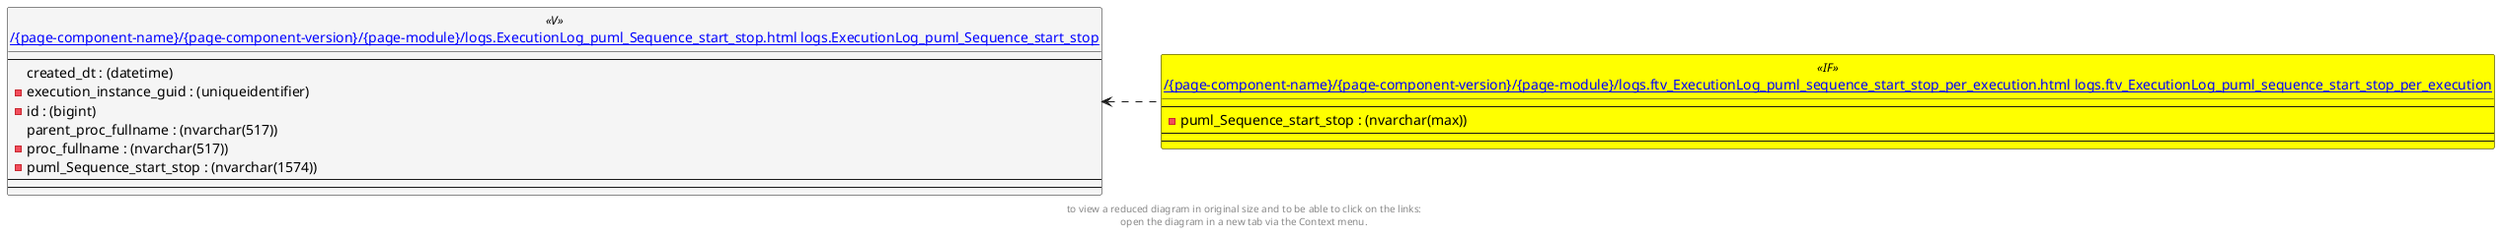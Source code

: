 @startuml
left to right direction
'top to bottom direction
hide circle
'avoide "." issues:
set namespaceSeparator none


skinparam class {
  BackgroundColor White
  BackgroundColor<<FN>> Yellow
  BackgroundColor<<FS>> Yellow
  BackgroundColor<<FT>> LightGray
  BackgroundColor<<IF>> Yellow
  BackgroundColor<<IS>> Yellow
  BackgroundColor<<P>> Aqua
  BackgroundColor<<PC>> Aqua
  BackgroundColor<<SN>> Yellow
  BackgroundColor<<SO>> SlateBlue
  BackgroundColor<<TF>> LightGray
  BackgroundColor<<TR>> Tomato
  BackgroundColor<<U>> White
  BackgroundColor<<V>> WhiteSmoke
  BackgroundColor<<X>> Aqua
}


entity "[[{site-url}/{page-component-name}/{page-component-version}/{page-module}/logs.ExecutionLog_puml_Sequence_start_stop.html logs.ExecutionLog_puml_Sequence_start_stop]]" as logs.ExecutionLog_puml_Sequence_start_stop << V >> {
  --
  created_dt : (datetime)
  - execution_instance_guid : (uniqueidentifier)
  - id : (bigint)
  parent_proc_fullname : (nvarchar(517))
  - proc_fullname : (nvarchar(517))
  - puml_Sequence_start_stop : (nvarchar(1574))
  --
  --
}

entity "[[{site-url}/{page-component-name}/{page-component-version}/{page-module}/logs.ftv_ExecutionLog_puml_sequence_start_stop_per_execution.html logs.ftv_ExecutionLog_puml_sequence_start_stop_per_execution]]" as logs.ftv_ExecutionLog_puml_sequence_start_stop_per_execution << IF >> {
  --
  - puml_Sequence_start_stop : (nvarchar(max))
  --
  --
}

logs.ExecutionLog_puml_Sequence_start_stop <.. logs.ftv_ExecutionLog_puml_sequence_start_stop_per_execution

footer
to view a reduced diagram in original size and to be able to click on the links:
open the diagram in a new tab via the Context menu.
end footer

@enduml

